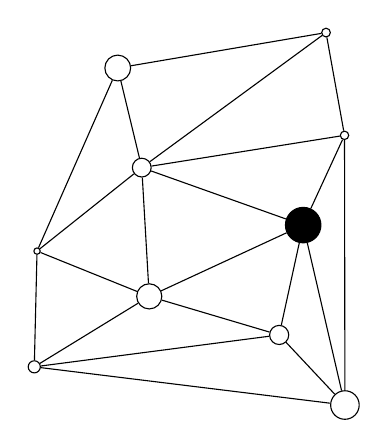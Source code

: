 \begin{tikzpicture}[-,auto,scale=5]
\tikzstyle{vertex}=[circle,draw=black,inner sep=1pt]

\node [vertex] (0) at(0.867,0.499)[inner sep=1.592mm,fill=black] {};
\node [vertex] (1) at(0.925,0.988)[inner sep=0.391mm] {};
\node [vertex] (2) at(0.396,0.898)[inner sep=1.159mm] {};
\node [vertex] (3) at(0.476,0.318)[inner sep=1.129mm] {};
\node [vertex] (4) at(0.806,0.22)[inner sep=0.859mm] {};
\node [vertex] (5) at(0.972,0.727)[inner sep=0.377mm] {};
\node [vertex] (6) at(0.184,0.139)[inner sep=0.544mm] {};
\node [vertex] (7) at(0.191,0.433)[inner sep=0.285mm] {};
\node [vertex] (8) at(0.973,0.042)[inner sep=1.281mm] {};
\node [vertex] (9) at(0.457,0.645)[inner sep=0.844mm] {};

\path (0) edge (3);
\path (0) edge (4);
\path (0) edge (5);
\path (0) edge (8);
\path (0) edge (9);
\path (1) edge (2);
\path (1) edge (5);
\path (1) edge (9);
\path (2) edge (7);
\path (2) edge (9);
\path (3) edge (4);
\path (3) edge (6);
\path (3) edge (7);
\path (3) edge (9);
\path (4) edge (6);
\path (4) edge (8);
\path (5) edge (8);
\path (5) edge (9);
\path (6) edge (7);
\path (6) edge (8);
\path (7) edge (9);
\end{tikzpicture}
